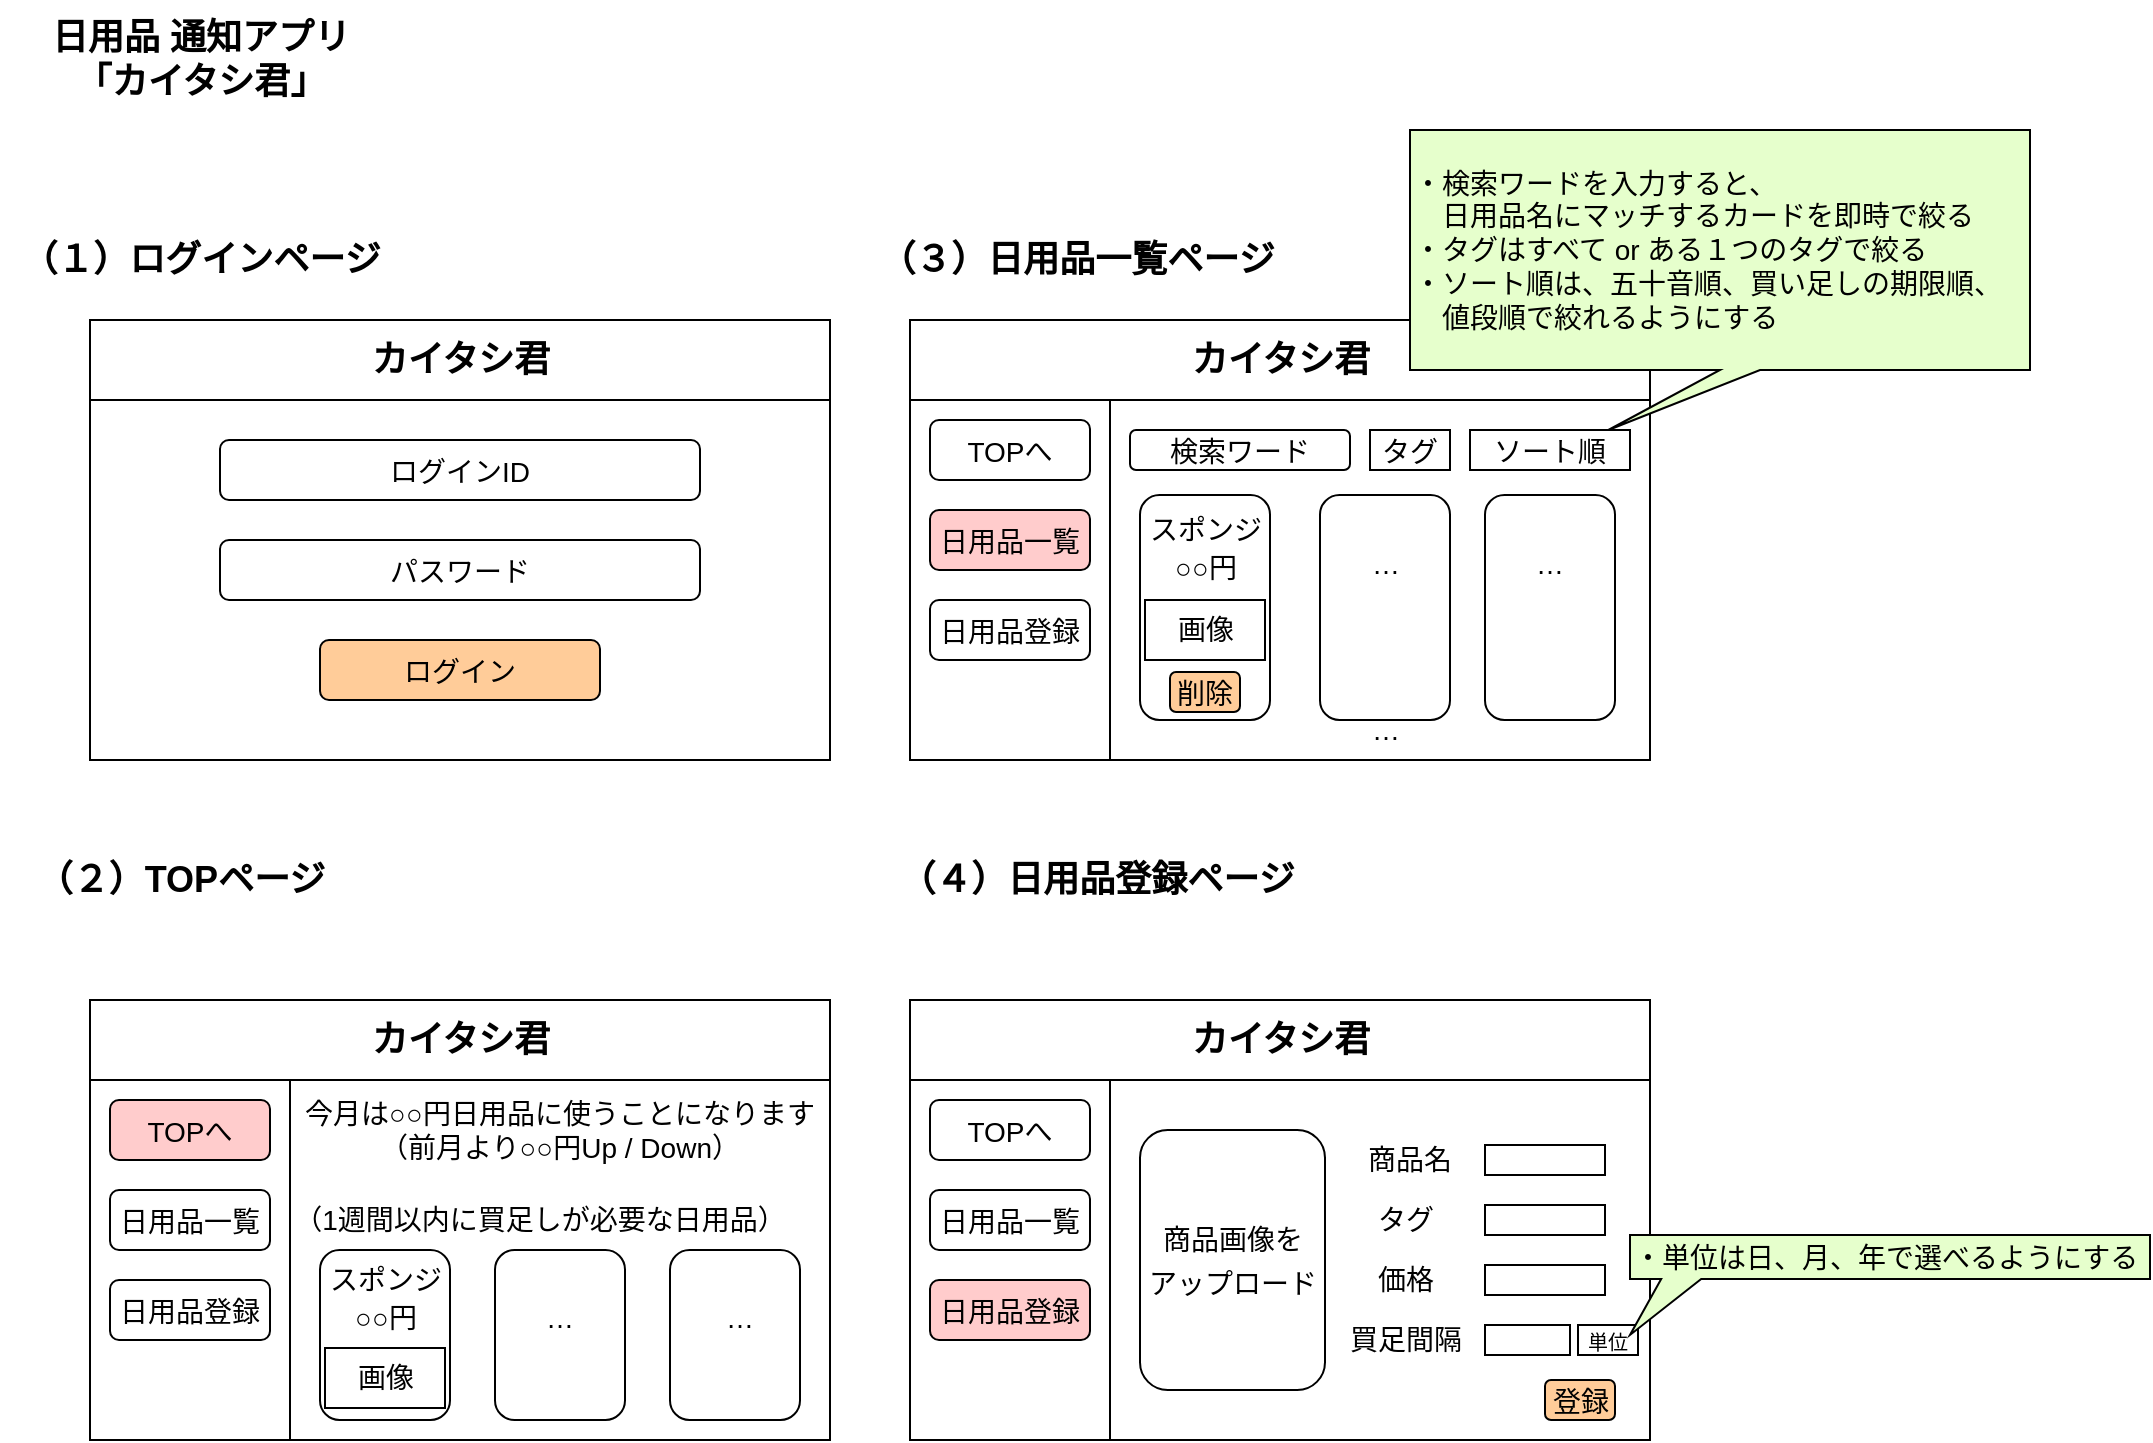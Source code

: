 <mxfile>
    <diagram id="q7i48pRnUZZLuyN2SB5n" name="Page-1">
        <mxGraphModel dx="1242" dy="556" grid="1" gridSize="10" guides="1" tooltips="1" connect="1" arrows="1" fold="1" page="1" pageScale="1" pageWidth="850" pageHeight="1100" math="0" shadow="0">
            <root>
                <mxCell id="0"/>
                <mxCell id="1" parent="0"/>
                <mxCell id="38" value="" style="rounded=0;whiteSpace=wrap;html=1;fontSize=18;" parent="1" vertex="1">
                    <mxGeometry x="460" y="170" width="370" height="220" as="geometry"/>
                </mxCell>
                <mxCell id="2" value="&lt;b&gt;&lt;font style=&quot;font-size: 18px;&quot;&gt;日用品 通知アプリ&lt;br&gt;「カイタシ君」&lt;/font&gt;&lt;/b&gt;" style="text;html=1;align=center;verticalAlign=middle;resizable=0;points=[];autosize=1;strokeColor=none;fillColor=none;" parent="1" vertex="1">
                    <mxGeometry x="20" y="10" width="170" height="60" as="geometry"/>
                </mxCell>
                <mxCell id="3" value="" style="rounded=0;whiteSpace=wrap;html=1;fontSize=18;" parent="1" vertex="1">
                    <mxGeometry x="50" y="170" width="370" height="220" as="geometry"/>
                </mxCell>
                <mxCell id="4" value="&lt;span style=&quot;font-size: 18px;&quot;&gt;&lt;b&gt;（１）ログインページ&lt;/b&gt;&lt;/span&gt;" style="text;html=1;align=center;verticalAlign=middle;resizable=0;points=[];autosize=1;strokeColor=none;fillColor=none;" parent="1" vertex="1">
                    <mxGeometry x="5" y="120" width="200" height="40" as="geometry"/>
                </mxCell>
                <mxCell id="5" value="" style="rounded=0;whiteSpace=wrap;html=1;fontSize=18;" parent="1" vertex="1">
                    <mxGeometry x="50" y="170" width="370" height="40" as="geometry"/>
                </mxCell>
                <mxCell id="6" value="&lt;span style=&quot;font-size: 18px;&quot;&gt;&lt;b&gt;カイタシ君&lt;/b&gt;&lt;/span&gt;" style="text;html=1;align=center;verticalAlign=middle;resizable=0;points=[];autosize=1;strokeColor=none;fillColor=none;" parent="1" vertex="1">
                    <mxGeometry x="180" y="170" width="110" height="40" as="geometry"/>
                </mxCell>
                <mxCell id="7" value="&lt;font style=&quot;font-size: 14px;&quot;&gt;ログインID&lt;/font&gt;" style="rounded=1;whiteSpace=wrap;html=1;fontSize=18;" parent="1" vertex="1">
                    <mxGeometry x="115" y="230" width="240" height="30" as="geometry"/>
                </mxCell>
                <mxCell id="8" value="&lt;font style=&quot;font-size: 14px;&quot;&gt;パスワード&lt;/font&gt;" style="rounded=1;whiteSpace=wrap;html=1;fontSize=18;" parent="1" vertex="1">
                    <mxGeometry x="115" y="280" width="240" height="30" as="geometry"/>
                </mxCell>
                <mxCell id="9" value="&lt;font style=&quot;font-size: 14px;&quot;&gt;ログイン&lt;/font&gt;" style="rounded=1;whiteSpace=wrap;html=1;fontSize=18;fillColor=#FFCC99;" parent="1" vertex="1">
                    <mxGeometry x="165" y="330" width="140" height="30" as="geometry"/>
                </mxCell>
                <mxCell id="10" value="&lt;span style=&quot;font-size: 18px;&quot;&gt;&lt;b&gt;（２）TOPページ&lt;/b&gt;&lt;/span&gt;" style="text;html=1;align=center;verticalAlign=middle;resizable=0;points=[];autosize=1;strokeColor=none;fillColor=none;" parent="1" vertex="1">
                    <mxGeometry x="10" y="430" width="170" height="40" as="geometry"/>
                </mxCell>
                <mxCell id="11" value="" style="rounded=0;whiteSpace=wrap;html=1;fontSize=18;" parent="1" vertex="1">
                    <mxGeometry x="50" y="510" width="370" height="220" as="geometry"/>
                </mxCell>
                <mxCell id="12" value="" style="rounded=0;whiteSpace=wrap;html=1;fontSize=18;" parent="1" vertex="1">
                    <mxGeometry x="50" y="510" width="370" height="40" as="geometry"/>
                </mxCell>
                <mxCell id="13" value="&lt;span style=&quot;font-size: 18px;&quot;&gt;&lt;b&gt;カイタシ君&lt;/b&gt;&lt;/span&gt;" style="text;html=1;align=center;verticalAlign=middle;resizable=0;points=[];autosize=1;strokeColor=none;fillColor=none;" parent="1" vertex="1">
                    <mxGeometry x="180" y="510" width="110" height="40" as="geometry"/>
                </mxCell>
                <mxCell id="14" value="" style="rounded=0;whiteSpace=wrap;html=1;fontSize=18;" parent="1" vertex="1">
                    <mxGeometry x="50" y="550" width="100" height="180" as="geometry"/>
                </mxCell>
                <mxCell id="15" value="&lt;font style=&quot;font-size: 14px;&quot;&gt;TOPへ&lt;/font&gt;" style="rounded=1;whiteSpace=wrap;html=1;fontSize=18;fillColor=#FFCCCC;" parent="1" vertex="1">
                    <mxGeometry x="60" y="560" width="80" height="30" as="geometry"/>
                </mxCell>
                <mxCell id="16" value="&lt;span style=&quot;font-size: 14px;&quot;&gt;日用品一覧&lt;/span&gt;" style="rounded=1;whiteSpace=wrap;html=1;fontSize=18;" parent="1" vertex="1">
                    <mxGeometry x="60" y="605" width="80" height="30" as="geometry"/>
                </mxCell>
                <mxCell id="17" value="&lt;span style=&quot;font-size: 14px;&quot;&gt;日用品登録&lt;/span&gt;" style="rounded=1;whiteSpace=wrap;html=1;fontSize=18;" parent="1" vertex="1">
                    <mxGeometry x="60" y="650" width="80" height="30" as="geometry"/>
                </mxCell>
                <mxCell id="18" value="今月は○○円日用品に使うことになります&lt;br&gt;（前月より○○円Up / Down）" style="text;html=1;strokeColor=none;fillColor=none;align=center;verticalAlign=middle;whiteSpace=wrap;rounded=0;fontSize=14;" parent="1" vertex="1">
                    <mxGeometry x="150" y="560" width="270" height="30" as="geometry"/>
                </mxCell>
                <mxCell id="19" value="（1週間以内に買足しが必要な日用品）" style="text;html=1;strokeColor=none;fillColor=none;align=center;verticalAlign=middle;whiteSpace=wrap;rounded=0;fontSize=14;" parent="1" vertex="1">
                    <mxGeometry x="150" y="605" width="250" height="30" as="geometry"/>
                </mxCell>
                <mxCell id="21" value="" style="rounded=1;whiteSpace=wrap;html=1;fontSize=18;" parent="1" vertex="1">
                    <mxGeometry x="165" y="635" width="65" height="85" as="geometry"/>
                </mxCell>
                <mxCell id="23" value="" style="rounded=1;whiteSpace=wrap;html=1;fontSize=18;" parent="1" vertex="1">
                    <mxGeometry x="340" y="635" width="65" height="85" as="geometry"/>
                </mxCell>
                <mxCell id="24" value="" style="rounded=1;whiteSpace=wrap;html=1;fontSize=18;" parent="1" vertex="1">
                    <mxGeometry x="252.5" y="635" width="65" height="85" as="geometry"/>
                </mxCell>
                <mxCell id="25" value="スポンジ" style="text;html=1;strokeColor=none;fillColor=none;align=center;verticalAlign=middle;whiteSpace=wrap;rounded=0;fontSize=14;" parent="1" vertex="1">
                    <mxGeometry x="152.5" y="635" width="90" height="30" as="geometry"/>
                </mxCell>
                <mxCell id="26" value="○○円" style="text;html=1;strokeColor=none;fillColor=none;align=center;verticalAlign=middle;whiteSpace=wrap;rounded=0;fontSize=14;" parent="1" vertex="1">
                    <mxGeometry x="152.5" y="654" width="90" height="30" as="geometry"/>
                </mxCell>
                <mxCell id="27" value="画像" style="text;html=1;strokeColor=#000000;fillColor=none;align=center;verticalAlign=middle;whiteSpace=wrap;rounded=0;fontSize=14;" parent="1" vertex="1">
                    <mxGeometry x="167.5" y="684" width="60" height="30" as="geometry"/>
                </mxCell>
                <mxCell id="28" value="…" style="text;html=1;strokeColor=none;fillColor=none;align=center;verticalAlign=middle;whiteSpace=wrap;rounded=0;fontSize=14;" parent="1" vertex="1">
                    <mxGeometry x="265" y="654" width="40" height="30" as="geometry"/>
                </mxCell>
                <mxCell id="30" value="…" style="text;html=1;strokeColor=none;fillColor=none;align=center;verticalAlign=middle;whiteSpace=wrap;rounded=0;fontSize=14;" parent="1" vertex="1">
                    <mxGeometry x="355" y="654" width="40" height="30" as="geometry"/>
                </mxCell>
                <mxCell id="31" value="&lt;span style=&quot;font-size: 18px;&quot;&gt;&lt;b&gt;（３）日用品一覧ページ&lt;/b&gt;&lt;/span&gt;" style="text;html=1;align=center;verticalAlign=middle;resizable=0;points=[];autosize=1;strokeColor=none;fillColor=none;" parent="1" vertex="1">
                    <mxGeometry x="432.5" y="120" width="220" height="40" as="geometry"/>
                </mxCell>
                <mxCell id="32" value="" style="rounded=0;whiteSpace=wrap;html=1;fontSize=18;" parent="1" vertex="1">
                    <mxGeometry x="460" y="170" width="370" height="40" as="geometry"/>
                </mxCell>
                <mxCell id="33" value="&lt;span style=&quot;font-size: 18px;&quot;&gt;&lt;b&gt;カイタシ君&lt;/b&gt;&lt;/span&gt;" style="text;html=1;align=center;verticalAlign=middle;resizable=0;points=[];autosize=1;strokeColor=none;fillColor=none;" parent="1" vertex="1">
                    <mxGeometry x="590" y="170" width="110" height="40" as="geometry"/>
                </mxCell>
                <mxCell id="34" value="" style="rounded=0;whiteSpace=wrap;html=1;fontSize=18;" parent="1" vertex="1">
                    <mxGeometry x="460" y="210" width="100" height="180" as="geometry"/>
                </mxCell>
                <mxCell id="35" value="&lt;font style=&quot;font-size: 14px;&quot;&gt;TOPへ&lt;/font&gt;" style="rounded=1;whiteSpace=wrap;html=1;fontSize=18;fillColor=none;" parent="1" vertex="1">
                    <mxGeometry x="470" y="220" width="80" height="30" as="geometry"/>
                </mxCell>
                <mxCell id="36" value="&lt;span style=&quot;font-size: 14px;&quot;&gt;日用品一覧&lt;/span&gt;" style="rounded=1;whiteSpace=wrap;html=1;fontSize=18;fillColor=#FFCCCC;" parent="1" vertex="1">
                    <mxGeometry x="470" y="265" width="80" height="30" as="geometry"/>
                </mxCell>
                <mxCell id="37" value="&lt;span style=&quot;font-size: 14px;&quot;&gt;日用品登録&lt;/span&gt;" style="rounded=1;whiteSpace=wrap;html=1;fontSize=18;" parent="1" vertex="1">
                    <mxGeometry x="470" y="310" width="80" height="30" as="geometry"/>
                </mxCell>
                <mxCell id="40" value="&lt;font style=&quot;font-size: 14px;&quot;&gt;検索ワード&lt;/font&gt;" style="rounded=1;whiteSpace=wrap;html=1;fontSize=18;" parent="1" vertex="1">
                    <mxGeometry x="570" y="225" width="110" height="20" as="geometry"/>
                </mxCell>
                <mxCell id="41" value="&lt;font style=&quot;font-size: 14px;&quot;&gt;ソート順&lt;/font&gt;" style="rounded=0;whiteSpace=wrap;html=1;fontSize=18;" parent="1" vertex="1">
                    <mxGeometry x="740" y="225" width="80" height="20" as="geometry"/>
                </mxCell>
                <mxCell id="42" value="・検索ワードを入力すると、&lt;br&gt;　日用品名にマッチするカードを即時で絞る&lt;br&gt;・タグはすべて or ある１つのタグで絞る&lt;br&gt;・ソート順は、五十音順、買い足しの期限順、&lt;br&gt;　値段順で絞れるようにする" style="shape=callout;whiteSpace=wrap;html=1;perimeter=calloutPerimeter;strokeColor=#000000;fontSize=14;fillColor=#E6FFCC;position2=0.32;align=left;" parent="1" vertex="1">
                    <mxGeometry x="710" y="75" width="310" height="150" as="geometry"/>
                </mxCell>
                <mxCell id="43" value="&lt;font style=&quot;font-size: 14px;&quot;&gt;タグ&lt;/font&gt;" style="rounded=0;whiteSpace=wrap;html=1;fontSize=18;" parent="1" vertex="1">
                    <mxGeometry x="690" y="225" width="40" height="20" as="geometry"/>
                </mxCell>
                <mxCell id="47" value="" style="rounded=1;whiteSpace=wrap;html=1;fontSize=18;" parent="1" vertex="1">
                    <mxGeometry x="575" y="257.5" width="65" height="112.5" as="geometry"/>
                </mxCell>
                <mxCell id="44" value="スポンジ" style="text;html=1;strokeColor=none;fillColor=none;align=center;verticalAlign=middle;whiteSpace=wrap;rounded=0;fontSize=14;" parent="1" vertex="1">
                    <mxGeometry x="562.5" y="260" width="90" height="30" as="geometry"/>
                </mxCell>
                <mxCell id="45" value="○○円" style="text;html=1;strokeColor=none;fillColor=none;align=center;verticalAlign=middle;whiteSpace=wrap;rounded=0;fontSize=14;" parent="1" vertex="1">
                    <mxGeometry x="562.5" y="279" width="90" height="30" as="geometry"/>
                </mxCell>
                <mxCell id="46" value="画像" style="text;html=1;strokeColor=#000000;fillColor=none;align=center;verticalAlign=middle;whiteSpace=wrap;rounded=0;fontSize=14;" parent="1" vertex="1">
                    <mxGeometry x="577.5" y="310" width="60" height="30" as="geometry"/>
                </mxCell>
                <mxCell id="48" value="" style="rounded=1;whiteSpace=wrap;html=1;fontSize=18;" parent="1" vertex="1">
                    <mxGeometry x="665" y="257.5" width="65" height="112.5" as="geometry"/>
                </mxCell>
                <mxCell id="49" value="…" style="text;html=1;strokeColor=none;fillColor=none;align=center;verticalAlign=middle;whiteSpace=wrap;rounded=0;fontSize=14;" parent="1" vertex="1">
                    <mxGeometry x="677.5" y="276.5" width="40" height="30" as="geometry"/>
                </mxCell>
                <mxCell id="50" value="" style="rounded=1;whiteSpace=wrap;html=1;fontSize=18;" parent="1" vertex="1">
                    <mxGeometry x="747.5" y="257.5" width="65" height="112.5" as="geometry"/>
                </mxCell>
                <mxCell id="51" value="…" style="text;html=1;strokeColor=none;fillColor=none;align=center;verticalAlign=middle;whiteSpace=wrap;rounded=0;fontSize=14;" parent="1" vertex="1">
                    <mxGeometry x="760" y="276.5" width="40" height="30" as="geometry"/>
                </mxCell>
                <mxCell id="52" value="…" style="text;html=1;strokeColor=none;fillColor=none;align=center;verticalAlign=middle;whiteSpace=wrap;rounded=0;fontSize=14;" parent="1" vertex="1">
                    <mxGeometry x="677.5" y="360" width="40" height="30" as="geometry"/>
                </mxCell>
                <mxCell id="53" value="" style="rounded=0;whiteSpace=wrap;html=1;fontSize=18;" parent="1" vertex="1">
                    <mxGeometry x="460" y="510" width="370" height="220" as="geometry"/>
                </mxCell>
                <mxCell id="54" value="" style="rounded=0;whiteSpace=wrap;html=1;fontSize=18;" parent="1" vertex="1">
                    <mxGeometry x="460" y="510" width="370" height="40" as="geometry"/>
                </mxCell>
                <mxCell id="55" value="&lt;span style=&quot;font-size: 18px;&quot;&gt;&lt;b&gt;カイタシ君&lt;/b&gt;&lt;/span&gt;" style="text;html=1;align=center;verticalAlign=middle;resizable=0;points=[];autosize=1;strokeColor=none;fillColor=none;" parent="1" vertex="1">
                    <mxGeometry x="590" y="510" width="110" height="40" as="geometry"/>
                </mxCell>
                <mxCell id="56" value="" style="rounded=0;whiteSpace=wrap;html=1;fontSize=18;" parent="1" vertex="1">
                    <mxGeometry x="460" y="550" width="100" height="180" as="geometry"/>
                </mxCell>
                <mxCell id="57" value="&lt;font style=&quot;font-size: 14px;&quot;&gt;TOPへ&lt;/font&gt;" style="rounded=1;whiteSpace=wrap;html=1;fontSize=18;fillColor=none;" parent="1" vertex="1">
                    <mxGeometry x="470" y="560" width="80" height="30" as="geometry"/>
                </mxCell>
                <mxCell id="58" value="&lt;span style=&quot;font-size: 14px;&quot;&gt;日用品一覧&lt;/span&gt;" style="rounded=1;whiteSpace=wrap;html=1;fontSize=18;" parent="1" vertex="1">
                    <mxGeometry x="470" y="605" width="80" height="30" as="geometry"/>
                </mxCell>
                <mxCell id="59" value="&lt;span style=&quot;font-size: 14px;&quot;&gt;日用品登録&lt;/span&gt;" style="rounded=1;whiteSpace=wrap;html=1;fontSize=18;fillColor=#FFCCCC;" parent="1" vertex="1">
                    <mxGeometry x="470" y="650" width="80" height="30" as="geometry"/>
                </mxCell>
                <mxCell id="70" value="&lt;span style=&quot;font-size: 18px;&quot;&gt;&lt;b&gt;（４）日用品登録ページ&lt;/b&gt;&lt;/span&gt;" style="text;html=1;align=center;verticalAlign=middle;resizable=0;points=[];autosize=1;strokeColor=none;fillColor=none;" parent="1" vertex="1">
                    <mxGeometry x="442.5" y="430" width="220" height="40" as="geometry"/>
                </mxCell>
                <mxCell id="71" value="&lt;font style=&quot;font-size: 14px;&quot;&gt;商品画像を&lt;br&gt;アップロード&lt;/font&gt;" style="rounded=1;whiteSpace=wrap;html=1;fontSize=18;" parent="1" vertex="1">
                    <mxGeometry x="575" y="575" width="92.5" height="130" as="geometry"/>
                </mxCell>
                <mxCell id="72" value="商品名" style="text;html=1;strokeColor=none;fillColor=none;align=center;verticalAlign=middle;whiteSpace=wrap;rounded=0;fontSize=14;" parent="1" vertex="1">
                    <mxGeometry x="680" y="575" width="60" height="30" as="geometry"/>
                </mxCell>
                <mxCell id="73" value="タグ" style="text;html=1;strokeColor=none;fillColor=none;align=center;verticalAlign=middle;whiteSpace=wrap;rounded=0;fontSize=14;" parent="1" vertex="1">
                    <mxGeometry x="677.5" y="605" width="60" height="30" as="geometry"/>
                </mxCell>
                <mxCell id="76" value="&lt;font style=&quot;font-size: 14px;&quot;&gt;削除&lt;/font&gt;" style="rounded=1;whiteSpace=wrap;html=1;fontSize=18;fillColor=#FFCC99;" parent="1" vertex="1">
                    <mxGeometry x="590" y="346" width="35" height="20" as="geometry"/>
                </mxCell>
                <mxCell id="77" value="価格" style="text;html=1;strokeColor=none;fillColor=none;align=center;verticalAlign=middle;whiteSpace=wrap;rounded=0;fontSize=14;" parent="1" vertex="1">
                    <mxGeometry x="677.5" y="635" width="60" height="30" as="geometry"/>
                </mxCell>
                <mxCell id="78" value="買足間隔" style="text;html=1;strokeColor=none;fillColor=none;align=center;verticalAlign=middle;whiteSpace=wrap;rounded=0;fontSize=14;" parent="1" vertex="1">
                    <mxGeometry x="677.5" y="665" width="60" height="30" as="geometry"/>
                </mxCell>
                <mxCell id="80" value="" style="rounded=0;whiteSpace=wrap;html=1;strokeColor=#000000;fontSize=14;fillColor=#FFFFFF;" parent="1" vertex="1">
                    <mxGeometry x="747.5" y="582.5" width="60" height="15" as="geometry"/>
                </mxCell>
                <mxCell id="81" value="" style="rounded=0;whiteSpace=wrap;html=1;strokeColor=#000000;fontSize=14;fillColor=#FFFFFF;" parent="1" vertex="1">
                    <mxGeometry x="747.5" y="612.5" width="60" height="15" as="geometry"/>
                </mxCell>
                <mxCell id="82" value="" style="rounded=0;whiteSpace=wrap;html=1;strokeColor=#000000;fontSize=14;fillColor=#FFFFFF;" parent="1" vertex="1">
                    <mxGeometry x="747.5" y="642.5" width="60" height="15" as="geometry"/>
                </mxCell>
                <mxCell id="83" value="" style="rounded=0;whiteSpace=wrap;html=1;strokeColor=#000000;fontSize=14;fillColor=#FFFFFF;" parent="1" vertex="1">
                    <mxGeometry x="747.5" y="672.5" width="42.5" height="15" as="geometry"/>
                </mxCell>
                <mxCell id="85" value="&lt;font style=&quot;font-size: 14px;&quot;&gt;登録&lt;/font&gt;" style="rounded=1;whiteSpace=wrap;html=1;fontSize=18;fillColor=#FFCC99;" parent="1" vertex="1">
                    <mxGeometry x="777.5" y="700" width="35" height="20" as="geometry"/>
                </mxCell>
                <mxCell id="86" value="&lt;font style=&quot;font-size: 10px;&quot;&gt;単位&lt;/font&gt;" style="rounded=0;whiteSpace=wrap;html=1;strokeColor=#000000;fontSize=14;fillColor=#FFFFFF;" vertex="1" parent="1">
                    <mxGeometry x="794" y="672.5" width="30" height="15" as="geometry"/>
                </mxCell>
                <mxCell id="87" value="・単位は日、月、年で選べるようにする" style="shape=callout;whiteSpace=wrap;html=1;perimeter=calloutPerimeter;strokeColor=#000000;fontSize=14;fillColor=#E6FFCC;position2=0;align=left;size=28;position=0.06;" vertex="1" parent="1">
                    <mxGeometry x="820" y="627.5" width="260" height="50" as="geometry"/>
                </mxCell>
            </root>
        </mxGraphModel>
    </diagram>
</mxfile>